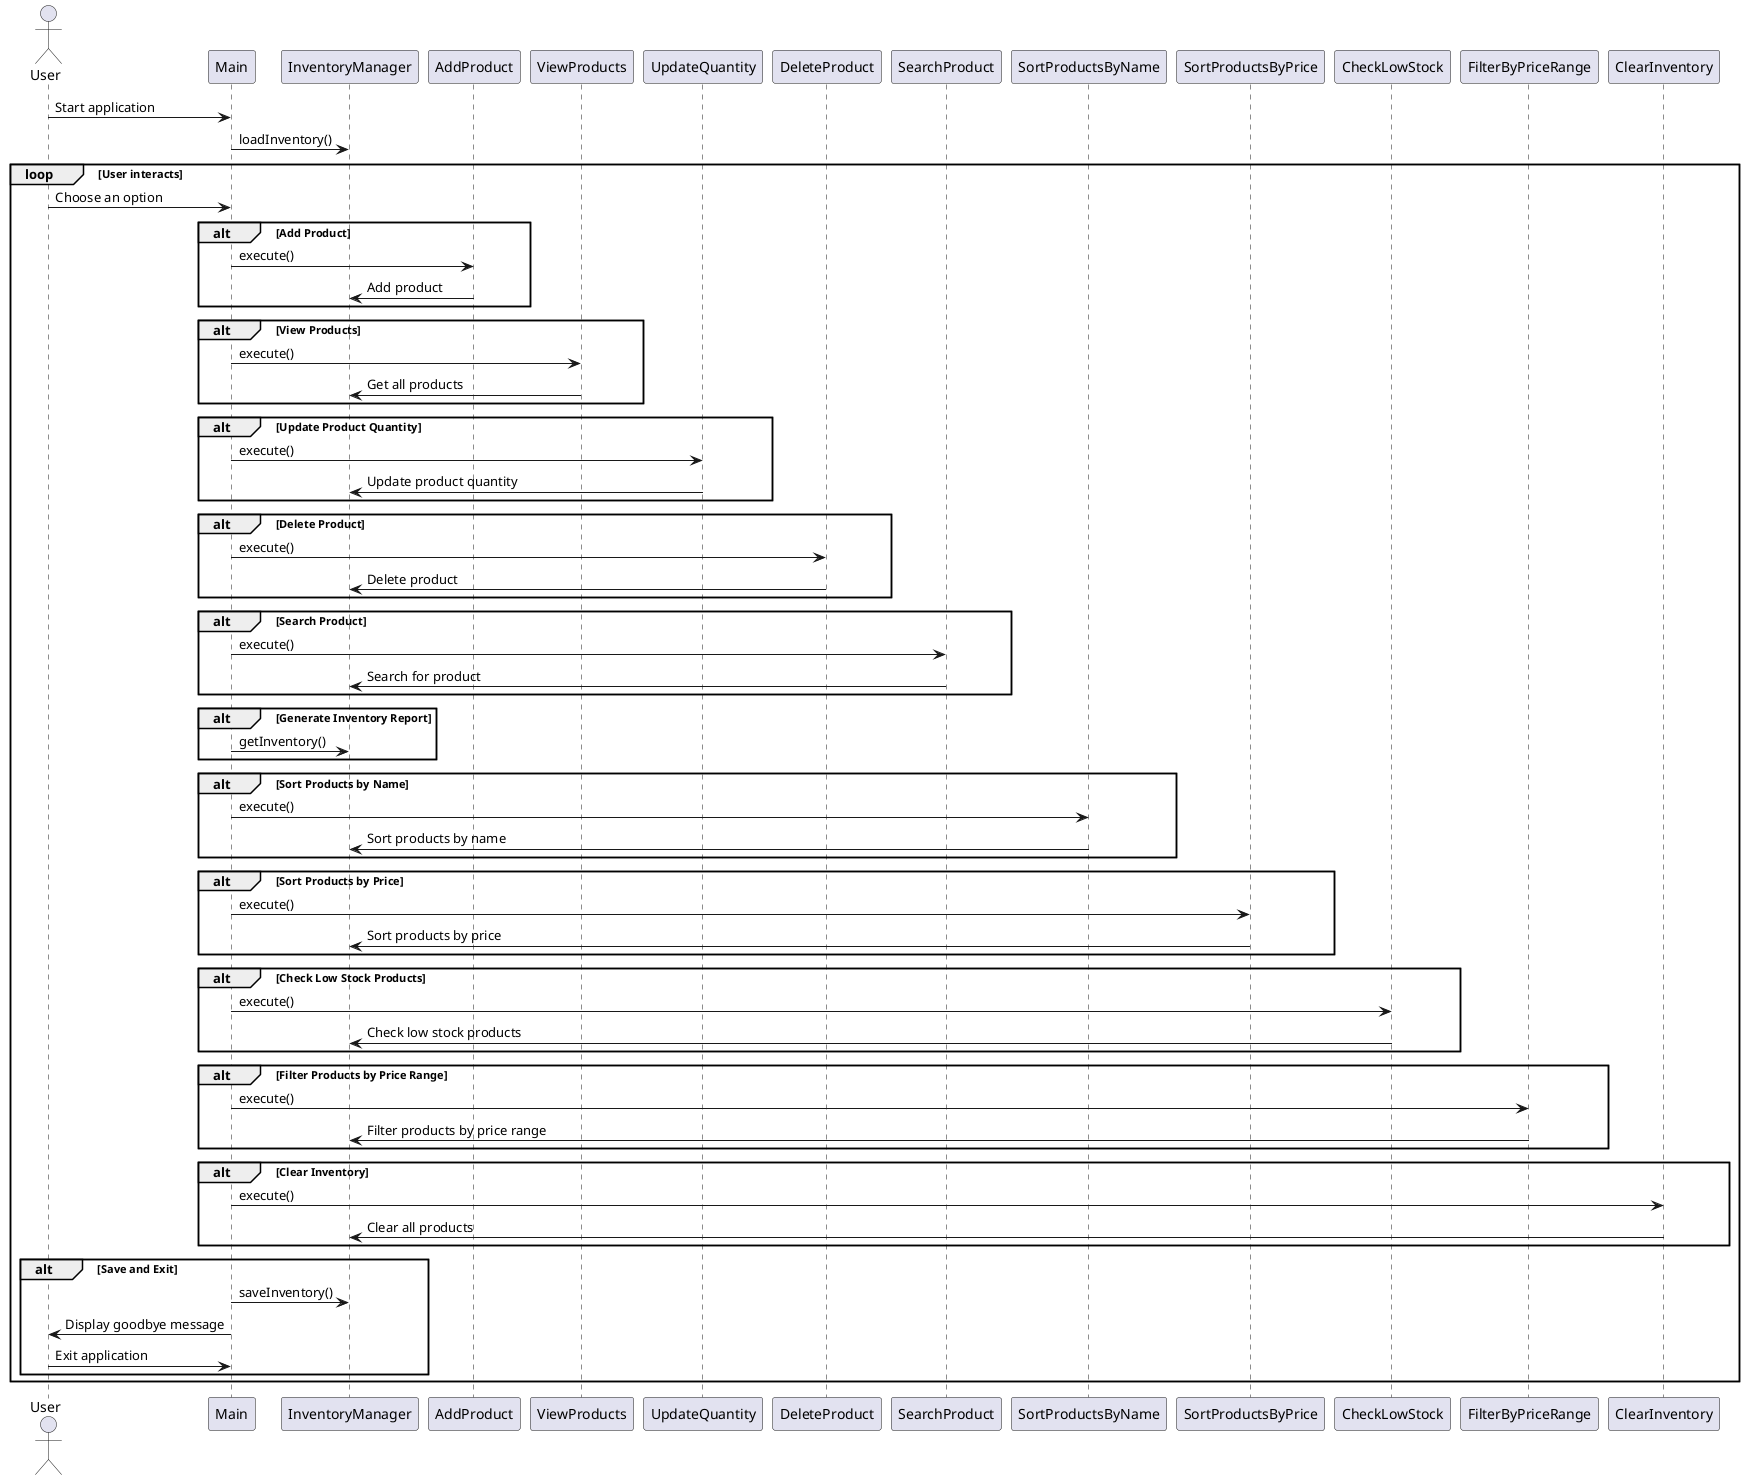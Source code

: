 @startuml
actor User
participant Main
participant InventoryManager
participant AddProduct
participant ViewProducts
participant UpdateQuantity
participant DeleteProduct
participant SearchProduct
participant SortProductsByName
participant SortProductsByPrice
participant CheckLowStock
participant FilterByPriceRange
participant ClearInventory

User -> Main: Start application
Main -> InventoryManager: loadInventory()

loop User interacts
    User -> Main: Choose an option
    alt Add Product
        Main -> AddProduct: execute()
        AddProduct -> InventoryManager: Add product
    end
    alt View Products
        Main -> ViewProducts: execute()
        ViewProducts -> InventoryManager: Get all products
    end
    alt Update Product Quantity
        Main -> UpdateQuantity: execute()
        UpdateQuantity -> InventoryManager: Update product quantity
    end
    alt Delete Product
        Main -> DeleteProduct: execute()
        DeleteProduct -> InventoryManager: Delete product
    end
    alt Search Product
        Main -> SearchProduct: execute()
        SearchProduct -> InventoryManager: Search for product
    end
    alt Generate Inventory Report
        Main -> InventoryManager: getInventory()
    end
    alt Sort Products by Name
        Main -> SortProductsByName: execute()
        SortProductsByName -> InventoryManager: Sort products by name
    end
    alt Sort Products by Price
        Main -> SortProductsByPrice: execute()
        SortProductsByPrice -> InventoryManager: Sort products by price
    end
    alt Check Low Stock Products
        Main -> CheckLowStock: execute()
        CheckLowStock -> InventoryManager: Check low stock products
    end
    alt Filter Products by Price Range
        Main -> FilterByPriceRange: execute()
        FilterByPriceRange -> InventoryManager: Filter products by price range
    end
    alt Clear Inventory
        Main -> ClearInventory: execute()
        ClearInventory -> InventoryManager: Clear all products
    end
    alt Save and Exit
        Main -> InventoryManager: saveInventory()
        Main -> User: Display goodbye message
        User -> Main: Exit application
    end
end
@enduml
